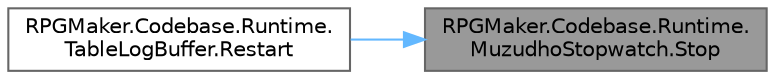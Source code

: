 digraph "RPGMaker.Codebase.Runtime.MuzudhoStopwatch.Stop"
{
 // LATEX_PDF_SIZE
  bgcolor="transparent";
  edge [fontname=Helvetica,fontsize=10,labelfontname=Helvetica,labelfontsize=10];
  node [fontname=Helvetica,fontsize=10,shape=box,height=0.2,width=0.4];
  rankdir="RL";
  Node1 [id="Node000001",label="RPGMaker.Codebase.Runtime.\lMuzudhoStopwatch.Stop",height=0.2,width=0.4,color="gray40", fillcolor="grey60", style="filled", fontcolor="black",tooltip="計測停止"];
  Node1 -> Node2 [id="edge1_Node000001_Node000002",dir="back",color="steelblue1",style="solid",tooltip=" "];
  Node2 [id="Node000002",label="RPGMaker.Codebase.Runtime.\lTableLogBuffer.Restart",height=0.2,width=0.4,color="grey40", fillcolor="white", style="filled",URL="$d7/d54/class_r_p_g_maker_1_1_codebase_1_1_runtime_1_1_table_log_buffer.html#a0c01fcc975f3f3e12b4ab43c05e2b1bf",tooltip=" "];
}
